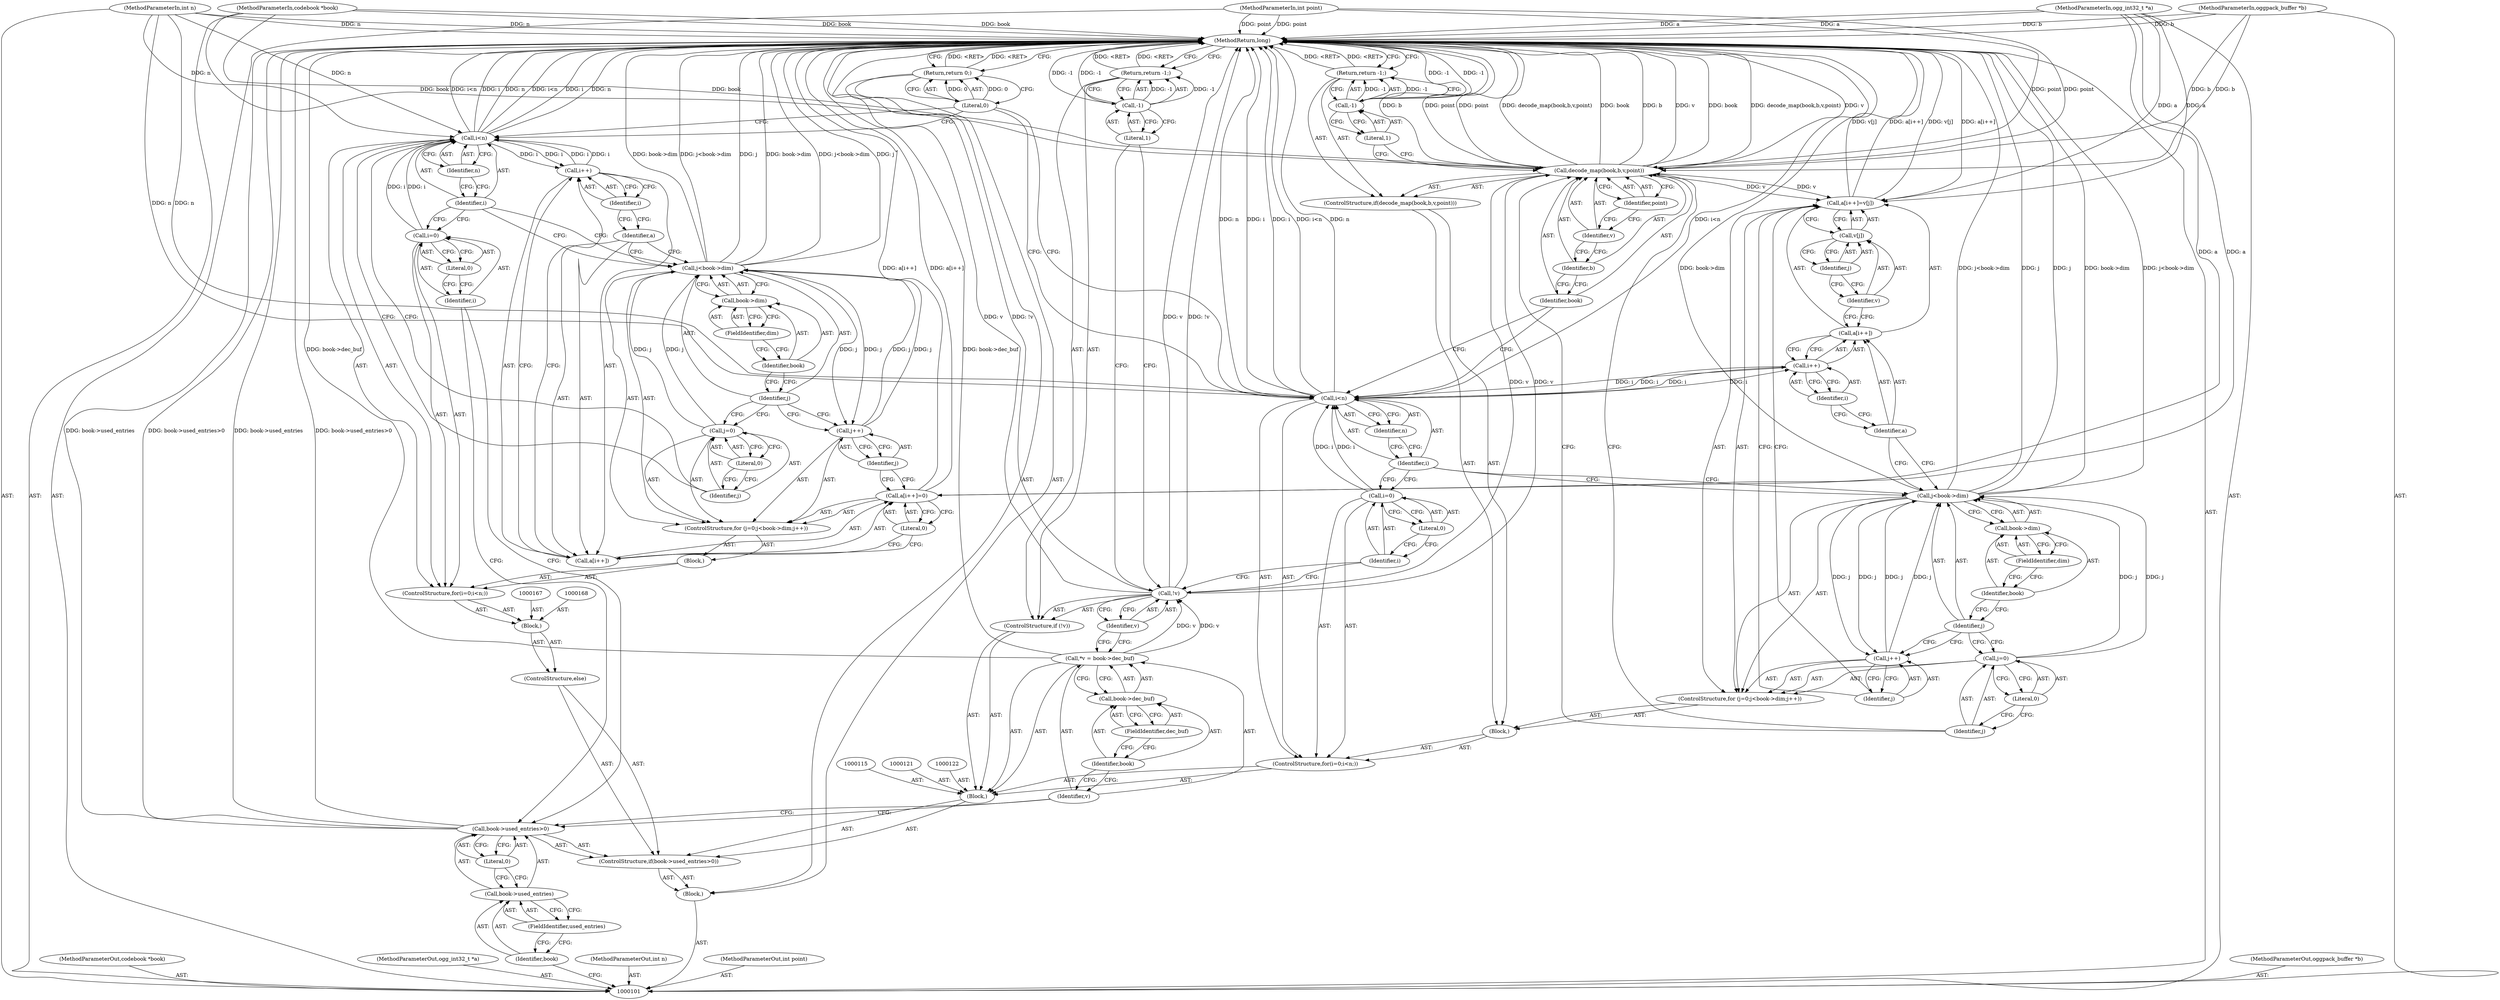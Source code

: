 digraph "1_Android_eeb4e45d5683f88488c083ecf142dc89bc3f0b47_5" {
"1000196" [label="(MethodReturn,long)"];
"1000102" [label="(MethodParameterIn,codebook *book)"];
"1000248" [label="(MethodParameterOut,codebook *book)"];
"1000103" [label="(MethodParameterIn,ogg_int32_t *a)"];
"1000249" [label="(MethodParameterOut,ogg_int32_t *a)"];
"1000138" [label="(Call,decode_map(book,b,v,point))"];
"1000139" [label="(Identifier,book)"];
"1000140" [label="(Identifier,b)"];
"1000141" [label="(Identifier,v)"];
"1000142" [label="(Identifier,point)"];
"1000143" [label="(Return,return -1;)"];
"1000144" [label="(Call,-1)"];
"1000145" [label="(Literal,1)"];
"1000137" [label="(ControlStructure,if(decode_map(book,b,v,point)))"];
"1000147" [label="(Call,j=0)"];
"1000148" [label="(Identifier,j)"];
"1000149" [label="(Literal,0)"];
"1000150" [label="(Call,j<book->dim)"];
"1000151" [label="(Identifier,j)"];
"1000152" [label="(Call,book->dim)"];
"1000153" [label="(Identifier,book)"];
"1000154" [label="(FieldIdentifier,dim)"];
"1000155" [label="(Call,j++)"];
"1000156" [label="(Identifier,j)"];
"1000146" [label="(ControlStructure,for (j=0;j<book->dim;j++))"];
"1000157" [label="(Call,a[i++]=v[j])"];
"1000158" [label="(Call,a[i++])"];
"1000159" [label="(Identifier,a)"];
"1000164" [label="(Identifier,j)"];
"1000160" [label="(Call,i++)"];
"1000161" [label="(Identifier,i)"];
"1000162" [label="(Call,v[j])"];
"1000163" [label="(Identifier,v)"];
"1000165" [label="(ControlStructure,else)"];
"1000166" [label="(Block,)"];
"1000172" [label="(Literal,0)"];
"1000173" [label="(Call,i<n)"];
"1000174" [label="(Identifier,i)"];
"1000175" [label="(Identifier,n)"];
"1000176" [label="(Block,)"];
"1000169" [label="(ControlStructure,for(i=0;i<n;))"];
"1000170" [label="(Call,i=0)"];
"1000171" [label="(Identifier,i)"];
"1000178" [label="(Call,j=0)"];
"1000179" [label="(Identifier,j)"];
"1000180" [label="(Literal,0)"];
"1000181" [label="(Call,j<book->dim)"];
"1000182" [label="(Identifier,j)"];
"1000183" [label="(Call,book->dim)"];
"1000184" [label="(Identifier,book)"];
"1000185" [label="(FieldIdentifier,dim)"];
"1000186" [label="(Call,j++)"];
"1000187" [label="(Identifier,j)"];
"1000177" [label="(ControlStructure,for (j=0;j<book->dim;j++))"];
"1000188" [label="(Call,a[i++]=0)"];
"1000189" [label="(Call,a[i++])"];
"1000190" [label="(Identifier,a)"];
"1000191" [label="(Call,i++)"];
"1000192" [label="(Identifier,i)"];
"1000193" [label="(Literal,0)"];
"1000105" [label="(MethodParameterIn,int n)"];
"1000251" [label="(MethodParameterOut,int n)"];
"1000106" [label="(MethodParameterIn,int point)"];
"1000252" [label="(MethodParameterOut,int point)"];
"1000107" [label="(Block,)"];
"1000104" [label="(MethodParameterIn,oggpack_buffer *b)"];
"1000250" [label="(MethodParameterOut,oggpack_buffer *b)"];
"1000194" [label="(Return,return 0;)"];
"1000195" [label="(Literal,0)"];
"1000112" [label="(FieldIdentifier,used_entries)"];
"1000113" [label="(Literal,0)"];
"1000108" [label="(ControlStructure,if(book->used_entries>0))"];
"1000109" [label="(Call,book->used_entries>0)"];
"1000110" [label="(Call,book->used_entries)"];
"1000111" [label="(Identifier,book)"];
"1000116" [label="(Call,*v = book->dec_buf)"];
"1000117" [label="(Identifier,v)"];
"1000118" [label="(Call,book->dec_buf)"];
"1000119" [label="(Identifier,book)"];
"1000120" [label="(FieldIdentifier,dec_buf)"];
"1000114" [label="(Block,)"];
"1000125" [label="(Identifier,v)"];
"1000126" [label="(Return,return -1;)"];
"1000127" [label="(Call,-1)"];
"1000128" [label="(Literal,1)"];
"1000123" [label="(ControlStructure,if (!v))"];
"1000124" [label="(Call,!v)"];
"1000132" [label="(Literal,0)"];
"1000133" [label="(Call,i<n)"];
"1000134" [label="(Identifier,i)"];
"1000135" [label="(Identifier,n)"];
"1000136" [label="(Block,)"];
"1000129" [label="(ControlStructure,for(i=0;i<n;))"];
"1000130" [label="(Call,i=0)"];
"1000131" [label="(Identifier,i)"];
"1000196" -> "1000101"  [label="AST: "];
"1000196" -> "1000126"  [label="CFG: "];
"1000196" -> "1000143"  [label="CFG: "];
"1000196" -> "1000194"  [label="CFG: "];
"1000126" -> "1000196"  [label="DDG: <RET>"];
"1000194" -> "1000196"  [label="DDG: <RET>"];
"1000138" -> "1000196"  [label="DDG: point"];
"1000138" -> "1000196"  [label="DDG: decode_map(book,b,v,point)"];
"1000138" -> "1000196"  [label="DDG: v"];
"1000138" -> "1000196"  [label="DDG: book"];
"1000138" -> "1000196"  [label="DDG: b"];
"1000124" -> "1000196"  [label="DDG: v"];
"1000124" -> "1000196"  [label="DDG: !v"];
"1000150" -> "1000196"  [label="DDG: j"];
"1000150" -> "1000196"  [label="DDG: book->dim"];
"1000150" -> "1000196"  [label="DDG: j<book->dim"];
"1000104" -> "1000196"  [label="DDG: b"];
"1000105" -> "1000196"  [label="DDG: n"];
"1000181" -> "1000196"  [label="DDG: j<book->dim"];
"1000181" -> "1000196"  [label="DDG: j"];
"1000181" -> "1000196"  [label="DDG: book->dim"];
"1000127" -> "1000196"  [label="DDG: -1"];
"1000116" -> "1000196"  [label="DDG: book->dec_buf"];
"1000157" -> "1000196"  [label="DDG: v[j]"];
"1000157" -> "1000196"  [label="DDG: a[i++]"];
"1000188" -> "1000196"  [label="DDG: a[i++]"];
"1000144" -> "1000196"  [label="DDG: -1"];
"1000133" -> "1000196"  [label="DDG: i"];
"1000133" -> "1000196"  [label="DDG: i<n"];
"1000133" -> "1000196"  [label="DDG: n"];
"1000103" -> "1000196"  [label="DDG: a"];
"1000102" -> "1000196"  [label="DDG: book"];
"1000109" -> "1000196"  [label="DDG: book->used_entries"];
"1000109" -> "1000196"  [label="DDG: book->used_entries>0"];
"1000173" -> "1000196"  [label="DDG: i<n"];
"1000173" -> "1000196"  [label="DDG: i"];
"1000173" -> "1000196"  [label="DDG: n"];
"1000106" -> "1000196"  [label="DDG: point"];
"1000143" -> "1000196"  [label="DDG: <RET>"];
"1000102" -> "1000101"  [label="AST: "];
"1000102" -> "1000196"  [label="DDG: book"];
"1000102" -> "1000138"  [label="DDG: book"];
"1000248" -> "1000101"  [label="AST: "];
"1000103" -> "1000101"  [label="AST: "];
"1000103" -> "1000196"  [label="DDG: a"];
"1000103" -> "1000157"  [label="DDG: a"];
"1000103" -> "1000188"  [label="DDG: a"];
"1000249" -> "1000101"  [label="AST: "];
"1000138" -> "1000137"  [label="AST: "];
"1000138" -> "1000142"  [label="CFG: "];
"1000139" -> "1000138"  [label="AST: "];
"1000140" -> "1000138"  [label="AST: "];
"1000141" -> "1000138"  [label="AST: "];
"1000142" -> "1000138"  [label="AST: "];
"1000145" -> "1000138"  [label="CFG: "];
"1000148" -> "1000138"  [label="CFG: "];
"1000138" -> "1000196"  [label="DDG: point"];
"1000138" -> "1000196"  [label="DDG: decode_map(book,b,v,point)"];
"1000138" -> "1000196"  [label="DDG: v"];
"1000138" -> "1000196"  [label="DDG: book"];
"1000138" -> "1000196"  [label="DDG: b"];
"1000102" -> "1000138"  [label="DDG: book"];
"1000104" -> "1000138"  [label="DDG: b"];
"1000124" -> "1000138"  [label="DDG: v"];
"1000106" -> "1000138"  [label="DDG: point"];
"1000138" -> "1000157"  [label="DDG: v"];
"1000139" -> "1000138"  [label="AST: "];
"1000139" -> "1000133"  [label="CFG: "];
"1000140" -> "1000139"  [label="CFG: "];
"1000140" -> "1000138"  [label="AST: "];
"1000140" -> "1000139"  [label="CFG: "];
"1000141" -> "1000140"  [label="CFG: "];
"1000141" -> "1000138"  [label="AST: "];
"1000141" -> "1000140"  [label="CFG: "];
"1000142" -> "1000141"  [label="CFG: "];
"1000142" -> "1000138"  [label="AST: "];
"1000142" -> "1000141"  [label="CFG: "];
"1000138" -> "1000142"  [label="CFG: "];
"1000143" -> "1000137"  [label="AST: "];
"1000143" -> "1000144"  [label="CFG: "];
"1000144" -> "1000143"  [label="AST: "];
"1000196" -> "1000143"  [label="CFG: "];
"1000143" -> "1000196"  [label="DDG: <RET>"];
"1000144" -> "1000143"  [label="DDG: -1"];
"1000144" -> "1000143"  [label="AST: "];
"1000144" -> "1000145"  [label="CFG: "];
"1000145" -> "1000144"  [label="AST: "];
"1000143" -> "1000144"  [label="CFG: "];
"1000144" -> "1000196"  [label="DDG: -1"];
"1000144" -> "1000143"  [label="DDG: -1"];
"1000145" -> "1000144"  [label="AST: "];
"1000145" -> "1000138"  [label="CFG: "];
"1000144" -> "1000145"  [label="CFG: "];
"1000137" -> "1000136"  [label="AST: "];
"1000138" -> "1000137"  [label="AST: "];
"1000143" -> "1000137"  [label="AST: "];
"1000147" -> "1000146"  [label="AST: "];
"1000147" -> "1000149"  [label="CFG: "];
"1000148" -> "1000147"  [label="AST: "];
"1000149" -> "1000147"  [label="AST: "];
"1000151" -> "1000147"  [label="CFG: "];
"1000147" -> "1000150"  [label="DDG: j"];
"1000148" -> "1000147"  [label="AST: "];
"1000148" -> "1000138"  [label="CFG: "];
"1000149" -> "1000148"  [label="CFG: "];
"1000149" -> "1000147"  [label="AST: "];
"1000149" -> "1000148"  [label="CFG: "];
"1000147" -> "1000149"  [label="CFG: "];
"1000150" -> "1000146"  [label="AST: "];
"1000150" -> "1000152"  [label="CFG: "];
"1000151" -> "1000150"  [label="AST: "];
"1000152" -> "1000150"  [label="AST: "];
"1000134" -> "1000150"  [label="CFG: "];
"1000159" -> "1000150"  [label="CFG: "];
"1000150" -> "1000196"  [label="DDG: j"];
"1000150" -> "1000196"  [label="DDG: book->dim"];
"1000150" -> "1000196"  [label="DDG: j<book->dim"];
"1000147" -> "1000150"  [label="DDG: j"];
"1000155" -> "1000150"  [label="DDG: j"];
"1000150" -> "1000155"  [label="DDG: j"];
"1000151" -> "1000150"  [label="AST: "];
"1000151" -> "1000147"  [label="CFG: "];
"1000151" -> "1000155"  [label="CFG: "];
"1000153" -> "1000151"  [label="CFG: "];
"1000152" -> "1000150"  [label="AST: "];
"1000152" -> "1000154"  [label="CFG: "];
"1000153" -> "1000152"  [label="AST: "];
"1000154" -> "1000152"  [label="AST: "];
"1000150" -> "1000152"  [label="CFG: "];
"1000153" -> "1000152"  [label="AST: "];
"1000153" -> "1000151"  [label="CFG: "];
"1000154" -> "1000153"  [label="CFG: "];
"1000154" -> "1000152"  [label="AST: "];
"1000154" -> "1000153"  [label="CFG: "];
"1000152" -> "1000154"  [label="CFG: "];
"1000155" -> "1000146"  [label="AST: "];
"1000155" -> "1000156"  [label="CFG: "];
"1000156" -> "1000155"  [label="AST: "];
"1000151" -> "1000155"  [label="CFG: "];
"1000155" -> "1000150"  [label="DDG: j"];
"1000150" -> "1000155"  [label="DDG: j"];
"1000156" -> "1000155"  [label="AST: "];
"1000156" -> "1000157"  [label="CFG: "];
"1000155" -> "1000156"  [label="CFG: "];
"1000146" -> "1000136"  [label="AST: "];
"1000147" -> "1000146"  [label="AST: "];
"1000150" -> "1000146"  [label="AST: "];
"1000155" -> "1000146"  [label="AST: "];
"1000157" -> "1000146"  [label="AST: "];
"1000157" -> "1000146"  [label="AST: "];
"1000157" -> "1000162"  [label="CFG: "];
"1000158" -> "1000157"  [label="AST: "];
"1000162" -> "1000157"  [label="AST: "];
"1000156" -> "1000157"  [label="CFG: "];
"1000157" -> "1000196"  [label="DDG: v[j]"];
"1000157" -> "1000196"  [label="DDG: a[i++]"];
"1000138" -> "1000157"  [label="DDG: v"];
"1000103" -> "1000157"  [label="DDG: a"];
"1000158" -> "1000157"  [label="AST: "];
"1000158" -> "1000160"  [label="CFG: "];
"1000159" -> "1000158"  [label="AST: "];
"1000160" -> "1000158"  [label="AST: "];
"1000163" -> "1000158"  [label="CFG: "];
"1000159" -> "1000158"  [label="AST: "];
"1000159" -> "1000150"  [label="CFG: "];
"1000161" -> "1000159"  [label="CFG: "];
"1000164" -> "1000162"  [label="AST: "];
"1000164" -> "1000163"  [label="CFG: "];
"1000162" -> "1000164"  [label="CFG: "];
"1000160" -> "1000158"  [label="AST: "];
"1000160" -> "1000161"  [label="CFG: "];
"1000161" -> "1000160"  [label="AST: "];
"1000158" -> "1000160"  [label="CFG: "];
"1000160" -> "1000133"  [label="DDG: i"];
"1000133" -> "1000160"  [label="DDG: i"];
"1000161" -> "1000160"  [label="AST: "];
"1000161" -> "1000159"  [label="CFG: "];
"1000160" -> "1000161"  [label="CFG: "];
"1000162" -> "1000157"  [label="AST: "];
"1000162" -> "1000164"  [label="CFG: "];
"1000163" -> "1000162"  [label="AST: "];
"1000164" -> "1000162"  [label="AST: "];
"1000157" -> "1000162"  [label="CFG: "];
"1000163" -> "1000162"  [label="AST: "];
"1000163" -> "1000158"  [label="CFG: "];
"1000164" -> "1000163"  [label="CFG: "];
"1000165" -> "1000108"  [label="AST: "];
"1000166" -> "1000165"  [label="AST: "];
"1000166" -> "1000165"  [label="AST: "];
"1000167" -> "1000166"  [label="AST: "];
"1000168" -> "1000166"  [label="AST: "];
"1000169" -> "1000166"  [label="AST: "];
"1000172" -> "1000170"  [label="AST: "];
"1000172" -> "1000171"  [label="CFG: "];
"1000170" -> "1000172"  [label="CFG: "];
"1000173" -> "1000169"  [label="AST: "];
"1000173" -> "1000175"  [label="CFG: "];
"1000174" -> "1000173"  [label="AST: "];
"1000175" -> "1000173"  [label="AST: "];
"1000179" -> "1000173"  [label="CFG: "];
"1000195" -> "1000173"  [label="CFG: "];
"1000173" -> "1000196"  [label="DDG: i<n"];
"1000173" -> "1000196"  [label="DDG: i"];
"1000173" -> "1000196"  [label="DDG: n"];
"1000170" -> "1000173"  [label="DDG: i"];
"1000191" -> "1000173"  [label="DDG: i"];
"1000105" -> "1000173"  [label="DDG: n"];
"1000173" -> "1000191"  [label="DDG: i"];
"1000174" -> "1000173"  [label="AST: "];
"1000174" -> "1000170"  [label="CFG: "];
"1000174" -> "1000181"  [label="CFG: "];
"1000175" -> "1000174"  [label="CFG: "];
"1000175" -> "1000173"  [label="AST: "];
"1000175" -> "1000174"  [label="CFG: "];
"1000173" -> "1000175"  [label="CFG: "];
"1000176" -> "1000169"  [label="AST: "];
"1000177" -> "1000176"  [label="AST: "];
"1000169" -> "1000166"  [label="AST: "];
"1000170" -> "1000169"  [label="AST: "];
"1000173" -> "1000169"  [label="AST: "];
"1000176" -> "1000169"  [label="AST: "];
"1000170" -> "1000169"  [label="AST: "];
"1000170" -> "1000172"  [label="CFG: "];
"1000171" -> "1000170"  [label="AST: "];
"1000172" -> "1000170"  [label="AST: "];
"1000174" -> "1000170"  [label="CFG: "];
"1000170" -> "1000173"  [label="DDG: i"];
"1000171" -> "1000170"  [label="AST: "];
"1000171" -> "1000109"  [label="CFG: "];
"1000172" -> "1000171"  [label="CFG: "];
"1000178" -> "1000177"  [label="AST: "];
"1000178" -> "1000180"  [label="CFG: "];
"1000179" -> "1000178"  [label="AST: "];
"1000180" -> "1000178"  [label="AST: "];
"1000182" -> "1000178"  [label="CFG: "];
"1000178" -> "1000181"  [label="DDG: j"];
"1000179" -> "1000178"  [label="AST: "];
"1000179" -> "1000173"  [label="CFG: "];
"1000180" -> "1000179"  [label="CFG: "];
"1000180" -> "1000178"  [label="AST: "];
"1000180" -> "1000179"  [label="CFG: "];
"1000178" -> "1000180"  [label="CFG: "];
"1000181" -> "1000177"  [label="AST: "];
"1000181" -> "1000183"  [label="CFG: "];
"1000182" -> "1000181"  [label="AST: "];
"1000183" -> "1000181"  [label="AST: "];
"1000174" -> "1000181"  [label="CFG: "];
"1000190" -> "1000181"  [label="CFG: "];
"1000181" -> "1000196"  [label="DDG: j<book->dim"];
"1000181" -> "1000196"  [label="DDG: j"];
"1000181" -> "1000196"  [label="DDG: book->dim"];
"1000186" -> "1000181"  [label="DDG: j"];
"1000178" -> "1000181"  [label="DDG: j"];
"1000181" -> "1000186"  [label="DDG: j"];
"1000182" -> "1000181"  [label="AST: "];
"1000182" -> "1000178"  [label="CFG: "];
"1000182" -> "1000186"  [label="CFG: "];
"1000184" -> "1000182"  [label="CFG: "];
"1000183" -> "1000181"  [label="AST: "];
"1000183" -> "1000185"  [label="CFG: "];
"1000184" -> "1000183"  [label="AST: "];
"1000185" -> "1000183"  [label="AST: "];
"1000181" -> "1000183"  [label="CFG: "];
"1000184" -> "1000183"  [label="AST: "];
"1000184" -> "1000182"  [label="CFG: "];
"1000185" -> "1000184"  [label="CFG: "];
"1000185" -> "1000183"  [label="AST: "];
"1000185" -> "1000184"  [label="CFG: "];
"1000183" -> "1000185"  [label="CFG: "];
"1000186" -> "1000177"  [label="AST: "];
"1000186" -> "1000187"  [label="CFG: "];
"1000187" -> "1000186"  [label="AST: "];
"1000182" -> "1000186"  [label="CFG: "];
"1000186" -> "1000181"  [label="DDG: j"];
"1000181" -> "1000186"  [label="DDG: j"];
"1000187" -> "1000186"  [label="AST: "];
"1000187" -> "1000188"  [label="CFG: "];
"1000186" -> "1000187"  [label="CFG: "];
"1000177" -> "1000176"  [label="AST: "];
"1000178" -> "1000177"  [label="AST: "];
"1000181" -> "1000177"  [label="AST: "];
"1000186" -> "1000177"  [label="AST: "];
"1000188" -> "1000177"  [label="AST: "];
"1000188" -> "1000177"  [label="AST: "];
"1000188" -> "1000193"  [label="CFG: "];
"1000189" -> "1000188"  [label="AST: "];
"1000193" -> "1000188"  [label="AST: "];
"1000187" -> "1000188"  [label="CFG: "];
"1000188" -> "1000196"  [label="DDG: a[i++]"];
"1000103" -> "1000188"  [label="DDG: a"];
"1000189" -> "1000188"  [label="AST: "];
"1000189" -> "1000191"  [label="CFG: "];
"1000190" -> "1000189"  [label="AST: "];
"1000191" -> "1000189"  [label="AST: "];
"1000193" -> "1000189"  [label="CFG: "];
"1000190" -> "1000189"  [label="AST: "];
"1000190" -> "1000181"  [label="CFG: "];
"1000192" -> "1000190"  [label="CFG: "];
"1000191" -> "1000189"  [label="AST: "];
"1000191" -> "1000192"  [label="CFG: "];
"1000192" -> "1000191"  [label="AST: "];
"1000189" -> "1000191"  [label="CFG: "];
"1000191" -> "1000173"  [label="DDG: i"];
"1000173" -> "1000191"  [label="DDG: i"];
"1000192" -> "1000191"  [label="AST: "];
"1000192" -> "1000190"  [label="CFG: "];
"1000191" -> "1000192"  [label="CFG: "];
"1000193" -> "1000188"  [label="AST: "];
"1000193" -> "1000189"  [label="CFG: "];
"1000188" -> "1000193"  [label="CFG: "];
"1000105" -> "1000101"  [label="AST: "];
"1000105" -> "1000196"  [label="DDG: n"];
"1000105" -> "1000133"  [label="DDG: n"];
"1000105" -> "1000173"  [label="DDG: n"];
"1000251" -> "1000101"  [label="AST: "];
"1000106" -> "1000101"  [label="AST: "];
"1000106" -> "1000196"  [label="DDG: point"];
"1000106" -> "1000138"  [label="DDG: point"];
"1000252" -> "1000101"  [label="AST: "];
"1000107" -> "1000101"  [label="AST: "];
"1000108" -> "1000107"  [label="AST: "];
"1000194" -> "1000107"  [label="AST: "];
"1000104" -> "1000101"  [label="AST: "];
"1000104" -> "1000196"  [label="DDG: b"];
"1000104" -> "1000138"  [label="DDG: b"];
"1000250" -> "1000101"  [label="AST: "];
"1000194" -> "1000107"  [label="AST: "];
"1000194" -> "1000195"  [label="CFG: "];
"1000195" -> "1000194"  [label="AST: "];
"1000196" -> "1000194"  [label="CFG: "];
"1000194" -> "1000196"  [label="DDG: <RET>"];
"1000195" -> "1000194"  [label="DDG: 0"];
"1000195" -> "1000194"  [label="AST: "];
"1000195" -> "1000133"  [label="CFG: "];
"1000195" -> "1000173"  [label="CFG: "];
"1000194" -> "1000195"  [label="CFG: "];
"1000195" -> "1000194"  [label="DDG: 0"];
"1000112" -> "1000110"  [label="AST: "];
"1000112" -> "1000111"  [label="CFG: "];
"1000110" -> "1000112"  [label="CFG: "];
"1000113" -> "1000109"  [label="AST: "];
"1000113" -> "1000110"  [label="CFG: "];
"1000109" -> "1000113"  [label="CFG: "];
"1000108" -> "1000107"  [label="AST: "];
"1000109" -> "1000108"  [label="AST: "];
"1000114" -> "1000108"  [label="AST: "];
"1000165" -> "1000108"  [label="AST: "];
"1000109" -> "1000108"  [label="AST: "];
"1000109" -> "1000113"  [label="CFG: "];
"1000110" -> "1000109"  [label="AST: "];
"1000113" -> "1000109"  [label="AST: "];
"1000117" -> "1000109"  [label="CFG: "];
"1000171" -> "1000109"  [label="CFG: "];
"1000109" -> "1000196"  [label="DDG: book->used_entries"];
"1000109" -> "1000196"  [label="DDG: book->used_entries>0"];
"1000110" -> "1000109"  [label="AST: "];
"1000110" -> "1000112"  [label="CFG: "];
"1000111" -> "1000110"  [label="AST: "];
"1000112" -> "1000110"  [label="AST: "];
"1000113" -> "1000110"  [label="CFG: "];
"1000111" -> "1000110"  [label="AST: "];
"1000111" -> "1000101"  [label="CFG: "];
"1000112" -> "1000111"  [label="CFG: "];
"1000116" -> "1000114"  [label="AST: "];
"1000116" -> "1000118"  [label="CFG: "];
"1000117" -> "1000116"  [label="AST: "];
"1000118" -> "1000116"  [label="AST: "];
"1000125" -> "1000116"  [label="CFG: "];
"1000116" -> "1000196"  [label="DDG: book->dec_buf"];
"1000116" -> "1000124"  [label="DDG: v"];
"1000117" -> "1000116"  [label="AST: "];
"1000117" -> "1000109"  [label="CFG: "];
"1000119" -> "1000117"  [label="CFG: "];
"1000118" -> "1000116"  [label="AST: "];
"1000118" -> "1000120"  [label="CFG: "];
"1000119" -> "1000118"  [label="AST: "];
"1000120" -> "1000118"  [label="AST: "];
"1000116" -> "1000118"  [label="CFG: "];
"1000119" -> "1000118"  [label="AST: "];
"1000119" -> "1000117"  [label="CFG: "];
"1000120" -> "1000119"  [label="CFG: "];
"1000120" -> "1000118"  [label="AST: "];
"1000120" -> "1000119"  [label="CFG: "];
"1000118" -> "1000120"  [label="CFG: "];
"1000114" -> "1000108"  [label="AST: "];
"1000115" -> "1000114"  [label="AST: "];
"1000116" -> "1000114"  [label="AST: "];
"1000121" -> "1000114"  [label="AST: "];
"1000122" -> "1000114"  [label="AST: "];
"1000123" -> "1000114"  [label="AST: "];
"1000129" -> "1000114"  [label="AST: "];
"1000125" -> "1000124"  [label="AST: "];
"1000125" -> "1000116"  [label="CFG: "];
"1000124" -> "1000125"  [label="CFG: "];
"1000126" -> "1000123"  [label="AST: "];
"1000126" -> "1000127"  [label="CFG: "];
"1000127" -> "1000126"  [label="AST: "];
"1000196" -> "1000126"  [label="CFG: "];
"1000126" -> "1000196"  [label="DDG: <RET>"];
"1000127" -> "1000126"  [label="DDG: -1"];
"1000127" -> "1000126"  [label="AST: "];
"1000127" -> "1000128"  [label="CFG: "];
"1000128" -> "1000127"  [label="AST: "];
"1000126" -> "1000127"  [label="CFG: "];
"1000127" -> "1000196"  [label="DDG: -1"];
"1000127" -> "1000126"  [label="DDG: -1"];
"1000128" -> "1000127"  [label="AST: "];
"1000128" -> "1000124"  [label="CFG: "];
"1000127" -> "1000128"  [label="CFG: "];
"1000123" -> "1000114"  [label="AST: "];
"1000124" -> "1000123"  [label="AST: "];
"1000126" -> "1000123"  [label="AST: "];
"1000124" -> "1000123"  [label="AST: "];
"1000124" -> "1000125"  [label="CFG: "];
"1000125" -> "1000124"  [label="AST: "];
"1000128" -> "1000124"  [label="CFG: "];
"1000131" -> "1000124"  [label="CFG: "];
"1000124" -> "1000196"  [label="DDG: v"];
"1000124" -> "1000196"  [label="DDG: !v"];
"1000116" -> "1000124"  [label="DDG: v"];
"1000124" -> "1000138"  [label="DDG: v"];
"1000132" -> "1000130"  [label="AST: "];
"1000132" -> "1000131"  [label="CFG: "];
"1000130" -> "1000132"  [label="CFG: "];
"1000133" -> "1000129"  [label="AST: "];
"1000133" -> "1000135"  [label="CFG: "];
"1000134" -> "1000133"  [label="AST: "];
"1000135" -> "1000133"  [label="AST: "];
"1000139" -> "1000133"  [label="CFG: "];
"1000195" -> "1000133"  [label="CFG: "];
"1000133" -> "1000196"  [label="DDG: i"];
"1000133" -> "1000196"  [label="DDG: i<n"];
"1000133" -> "1000196"  [label="DDG: n"];
"1000160" -> "1000133"  [label="DDG: i"];
"1000130" -> "1000133"  [label="DDG: i"];
"1000105" -> "1000133"  [label="DDG: n"];
"1000133" -> "1000160"  [label="DDG: i"];
"1000134" -> "1000133"  [label="AST: "];
"1000134" -> "1000130"  [label="CFG: "];
"1000134" -> "1000150"  [label="CFG: "];
"1000135" -> "1000134"  [label="CFG: "];
"1000135" -> "1000133"  [label="AST: "];
"1000135" -> "1000134"  [label="CFG: "];
"1000133" -> "1000135"  [label="CFG: "];
"1000136" -> "1000129"  [label="AST: "];
"1000137" -> "1000136"  [label="AST: "];
"1000146" -> "1000136"  [label="AST: "];
"1000129" -> "1000114"  [label="AST: "];
"1000130" -> "1000129"  [label="AST: "];
"1000133" -> "1000129"  [label="AST: "];
"1000136" -> "1000129"  [label="AST: "];
"1000130" -> "1000129"  [label="AST: "];
"1000130" -> "1000132"  [label="CFG: "];
"1000131" -> "1000130"  [label="AST: "];
"1000132" -> "1000130"  [label="AST: "];
"1000134" -> "1000130"  [label="CFG: "];
"1000130" -> "1000133"  [label="DDG: i"];
"1000131" -> "1000130"  [label="AST: "];
"1000131" -> "1000124"  [label="CFG: "];
"1000132" -> "1000131"  [label="CFG: "];
}
